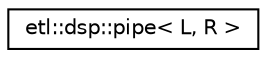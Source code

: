 digraph "Graphical Class Hierarchy"
{
  edge [fontname="Helvetica",fontsize="10",labelfontname="Helvetica",labelfontsize="10"];
  node [fontname="Helvetica",fontsize="10",shape=record];
  rankdir="LR";
  Node0 [label="etl::dsp::pipe\< L, R \>",height=0.2,width=0.4,color="black", fillcolor="white", style="filled",URL="$structetl_1_1dsp_1_1pipe.html"];
}
